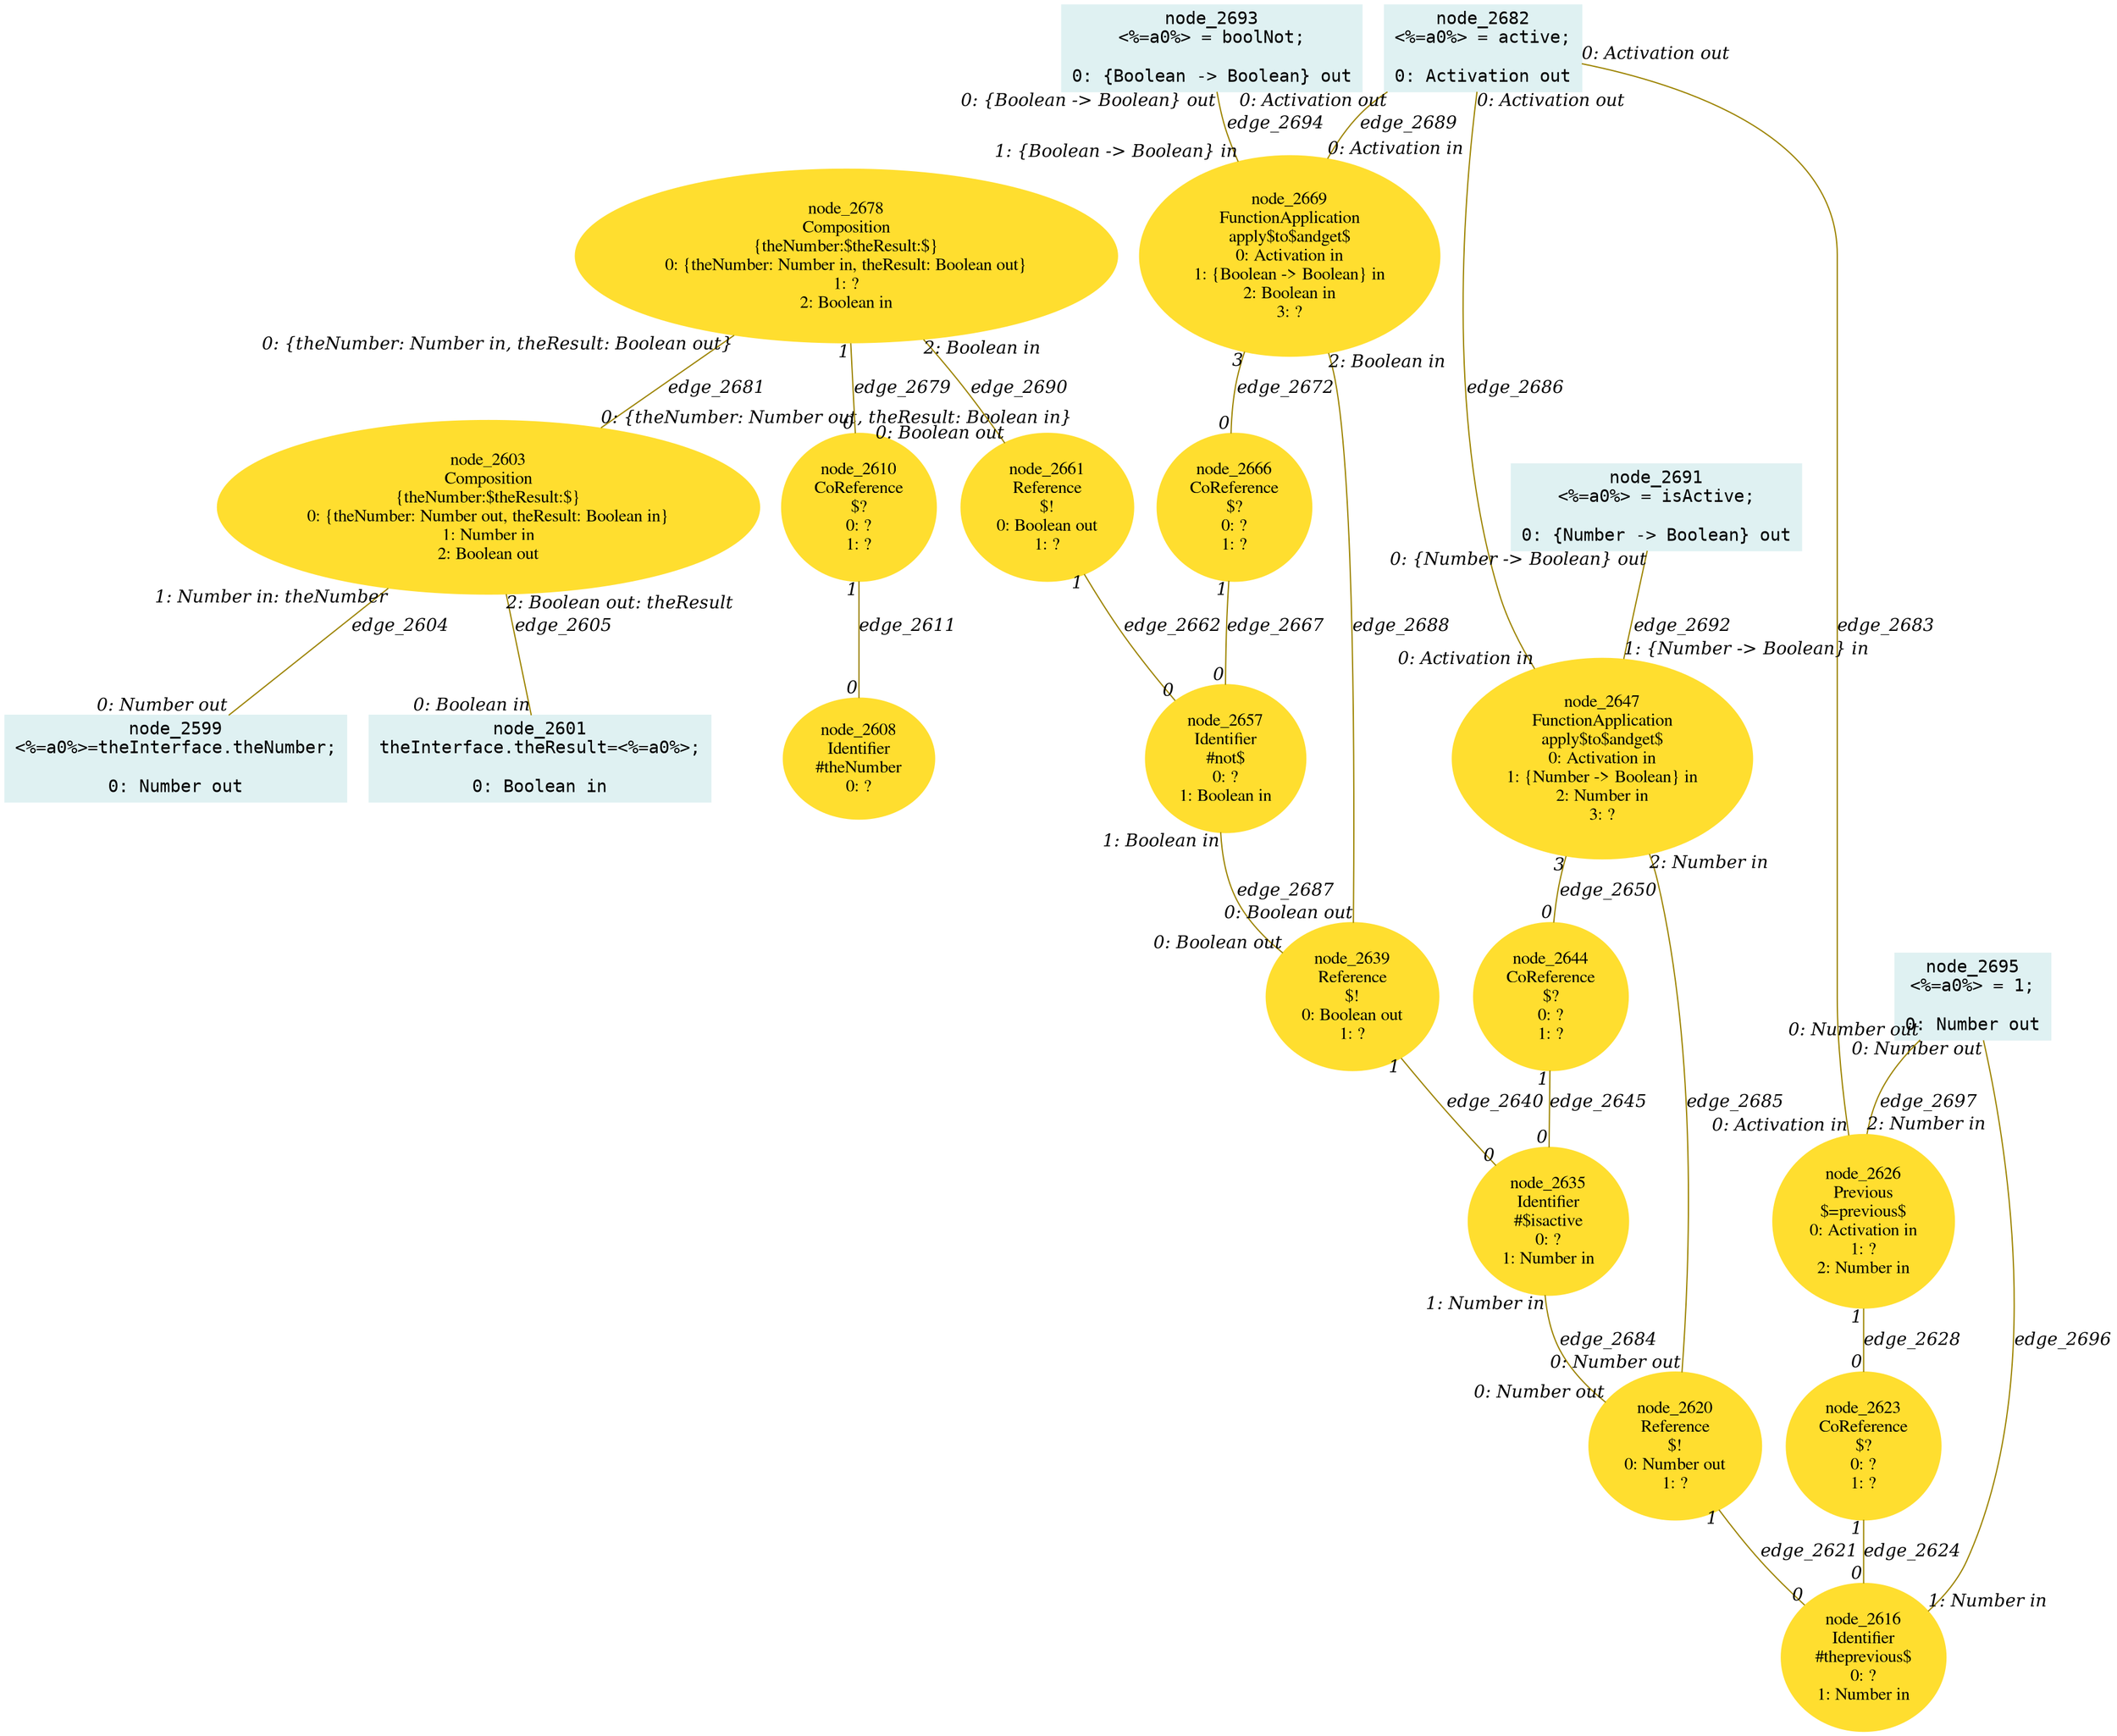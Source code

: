 digraph g{node_2599 [shape="box", style="filled", color="#dff1f2", fontname="Courier", label="node_2599
<%=a0%>=theInterface.theNumber;

0: Number out" ]
node_2601 [shape="box", style="filled", color="#dff1f2", fontname="Courier", label="node_2601
theInterface.theResult=<%=a0%>;

0: Boolean in" ]
node_2603 [shape="ellipse", style="filled", color="#ffde2f", fontname="Times", label="node_2603
Composition
{theNumber:$theResult:$}
0: {theNumber: Number out, theResult: Boolean in}
1: Number in
2: Boolean out" ]
node_2608 [shape="ellipse", style="filled", color="#ffde2f", fontname="Times", label="node_2608
Identifier
#theNumber
0: ?" ]
node_2610 [shape="ellipse", style="filled", color="#ffde2f", fontname="Times", label="node_2610
CoReference
$?
0: ?
1: ?" ]
node_2616 [shape="ellipse", style="filled", color="#ffde2f", fontname="Times", label="node_2616
Identifier
#theprevious$
0: ?
1: Number in" ]
node_2620 [shape="ellipse", style="filled", color="#ffde2f", fontname="Times", label="node_2620
Reference
$!
0: Number out
1: ?" ]
node_2623 [shape="ellipse", style="filled", color="#ffde2f", fontname="Times", label="node_2623
CoReference
$?
0: ?
1: ?" ]
node_2626 [shape="ellipse", style="filled", color="#ffde2f", fontname="Times", label="node_2626
Previous
$=previous$
0: Activation in
1: ?
2: Number in" ]
node_2635 [shape="ellipse", style="filled", color="#ffde2f", fontname="Times", label="node_2635
Identifier
#$isactive
0: ?
1: Number in" ]
node_2639 [shape="ellipse", style="filled", color="#ffde2f", fontname="Times", label="node_2639
Reference
$!
0: Boolean out
1: ?" ]
node_2644 [shape="ellipse", style="filled", color="#ffde2f", fontname="Times", label="node_2644
CoReference
$?
0: ?
1: ?" ]
node_2647 [shape="ellipse", style="filled", color="#ffde2f", fontname="Times", label="node_2647
FunctionApplication
apply$to$andget$
0: Activation in
1: {Number -> Boolean} in
2: Number in
3: ?" ]
node_2657 [shape="ellipse", style="filled", color="#ffde2f", fontname="Times", label="node_2657
Identifier
#not$
0: ?
1: Boolean in" ]
node_2661 [shape="ellipse", style="filled", color="#ffde2f", fontname="Times", label="node_2661
Reference
$!
0: Boolean out
1: ?" ]
node_2666 [shape="ellipse", style="filled", color="#ffde2f", fontname="Times", label="node_2666
CoReference
$?
0: ?
1: ?" ]
node_2669 [shape="ellipse", style="filled", color="#ffde2f", fontname="Times", label="node_2669
FunctionApplication
apply$to$andget$
0: Activation in
1: {Boolean -> Boolean} in
2: Boolean in
3: ?" ]
node_2678 [shape="ellipse", style="filled", color="#ffde2f", fontname="Times", label="node_2678
Composition
{theNumber:$theResult:$}
0: {theNumber: Number in, theResult: Boolean out}
1: ?
2: Boolean in" ]
node_2682 [shape="box", style="filled", color="#dff1f2", fontname="Courier", label="node_2682
<%=a0%> = active;

0: Activation out" ]
node_2691 [shape="box", style="filled", color="#dff1f2", fontname="Courier", label="node_2691
<%=a0%> = isActive;

0: {Number -> Boolean} out" ]
node_2693 [shape="box", style="filled", color="#dff1f2", fontname="Courier", label="node_2693
<%=a0%> = boolNot;

0: {Boolean -> Boolean} out" ]
node_2695 [shape="box", style="filled", color="#dff1f2", fontname="Courier", label="node_2695
<%=a0%> = 1;

0: Number out" ]
node_2603 -> node_2599 [dir=none, arrowHead=none, fontname="Times-Italic", arrowsize=1, color="#9d8400", label="edge_2604",  headlabel="0: Number out", taillabel="1: Number in: theNumber" ]
node_2603 -> node_2601 [dir=none, arrowHead=none, fontname="Times-Italic", arrowsize=1, color="#9d8400", label="edge_2605",  headlabel="0: Boolean in", taillabel="2: Boolean out: theResult" ]
node_2610 -> node_2608 [dir=none, arrowHead=none, fontname="Times-Italic", arrowsize=1, color="#9d8400", label="edge_2611",  headlabel="0", taillabel="1" ]
node_2620 -> node_2616 [dir=none, arrowHead=none, fontname="Times-Italic", arrowsize=1, color="#9d8400", label="edge_2621",  headlabel="0", taillabel="1" ]
node_2623 -> node_2616 [dir=none, arrowHead=none, fontname="Times-Italic", arrowsize=1, color="#9d8400", label="edge_2624",  headlabel="0", taillabel="1" ]
node_2626 -> node_2623 [dir=none, arrowHead=none, fontname="Times-Italic", arrowsize=1, color="#9d8400", label="edge_2628",  headlabel="0", taillabel="1" ]
node_2639 -> node_2635 [dir=none, arrowHead=none, fontname="Times-Italic", arrowsize=1, color="#9d8400", label="edge_2640",  headlabel="0", taillabel="1" ]
node_2644 -> node_2635 [dir=none, arrowHead=none, fontname="Times-Italic", arrowsize=1, color="#9d8400", label="edge_2645",  headlabel="0", taillabel="1" ]
node_2647 -> node_2644 [dir=none, arrowHead=none, fontname="Times-Italic", arrowsize=1, color="#9d8400", label="edge_2650",  headlabel="0", taillabel="3" ]
node_2661 -> node_2657 [dir=none, arrowHead=none, fontname="Times-Italic", arrowsize=1, color="#9d8400", label="edge_2662",  headlabel="0", taillabel="1" ]
node_2666 -> node_2657 [dir=none, arrowHead=none, fontname="Times-Italic", arrowsize=1, color="#9d8400", label="edge_2667",  headlabel="0", taillabel="1" ]
node_2669 -> node_2666 [dir=none, arrowHead=none, fontname="Times-Italic", arrowsize=1, color="#9d8400", label="edge_2672",  headlabel="0", taillabel="3" ]
node_2678 -> node_2610 [dir=none, arrowHead=none, fontname="Times-Italic", arrowsize=1, color="#9d8400", label="edge_2679",  headlabel="0", taillabel="1" ]
node_2678 -> node_2603 [dir=none, arrowHead=none, fontname="Times-Italic", arrowsize=1, color="#9d8400", label="edge_2681",  headlabel="0: {theNumber: Number out, theResult: Boolean in}", taillabel="0: {theNumber: Number in, theResult: Boolean out}" ]
node_2682 -> node_2626 [dir=none, arrowHead=none, fontname="Times-Italic", arrowsize=1, color="#9d8400", label="edge_2683",  headlabel="0: Activation in", taillabel="0: Activation out" ]
node_2635 -> node_2620 [dir=none, arrowHead=none, fontname="Times-Italic", arrowsize=1, color="#9d8400", label="edge_2684",  headlabel="0: Number out", taillabel="1: Number in" ]
node_2647 -> node_2620 [dir=none, arrowHead=none, fontname="Times-Italic", arrowsize=1, color="#9d8400", label="edge_2685",  headlabel="0: Number out", taillabel="2: Number in" ]
node_2682 -> node_2647 [dir=none, arrowHead=none, fontname="Times-Italic", arrowsize=1, color="#9d8400", label="edge_2686",  headlabel="0: Activation in", taillabel="0: Activation out" ]
node_2657 -> node_2639 [dir=none, arrowHead=none, fontname="Times-Italic", arrowsize=1, color="#9d8400", label="edge_2687",  headlabel="0: Boolean out", taillabel="1: Boolean in" ]
node_2669 -> node_2639 [dir=none, arrowHead=none, fontname="Times-Italic", arrowsize=1, color="#9d8400", label="edge_2688",  headlabel="0: Boolean out", taillabel="2: Boolean in" ]
node_2682 -> node_2669 [dir=none, arrowHead=none, fontname="Times-Italic", arrowsize=1, color="#9d8400", label="edge_2689",  headlabel="0: Activation in", taillabel="0: Activation out" ]
node_2678 -> node_2661 [dir=none, arrowHead=none, fontname="Times-Italic", arrowsize=1, color="#9d8400", label="edge_2690",  headlabel="0: Boolean out", taillabel="2: Boolean in" ]
node_2691 -> node_2647 [dir=none, arrowHead=none, fontname="Times-Italic", arrowsize=1, color="#9d8400", label="edge_2692",  headlabel="1: {Number -> Boolean} in", taillabel="0: {Number -> Boolean} out" ]
node_2693 -> node_2669 [dir=none, arrowHead=none, fontname="Times-Italic", arrowsize=1, color="#9d8400", label="edge_2694",  headlabel="1: {Boolean -> Boolean} in", taillabel="0: {Boolean -> Boolean} out" ]
node_2695 -> node_2616 [dir=none, arrowHead=none, fontname="Times-Italic", arrowsize=1, color="#9d8400", label="edge_2696",  headlabel="1: Number in", taillabel="0: Number out" ]
node_2695 -> node_2626 [dir=none, arrowHead=none, fontname="Times-Italic", arrowsize=1, color="#9d8400", label="edge_2697",  headlabel="2: Number in", taillabel="0: Number out" ]
}